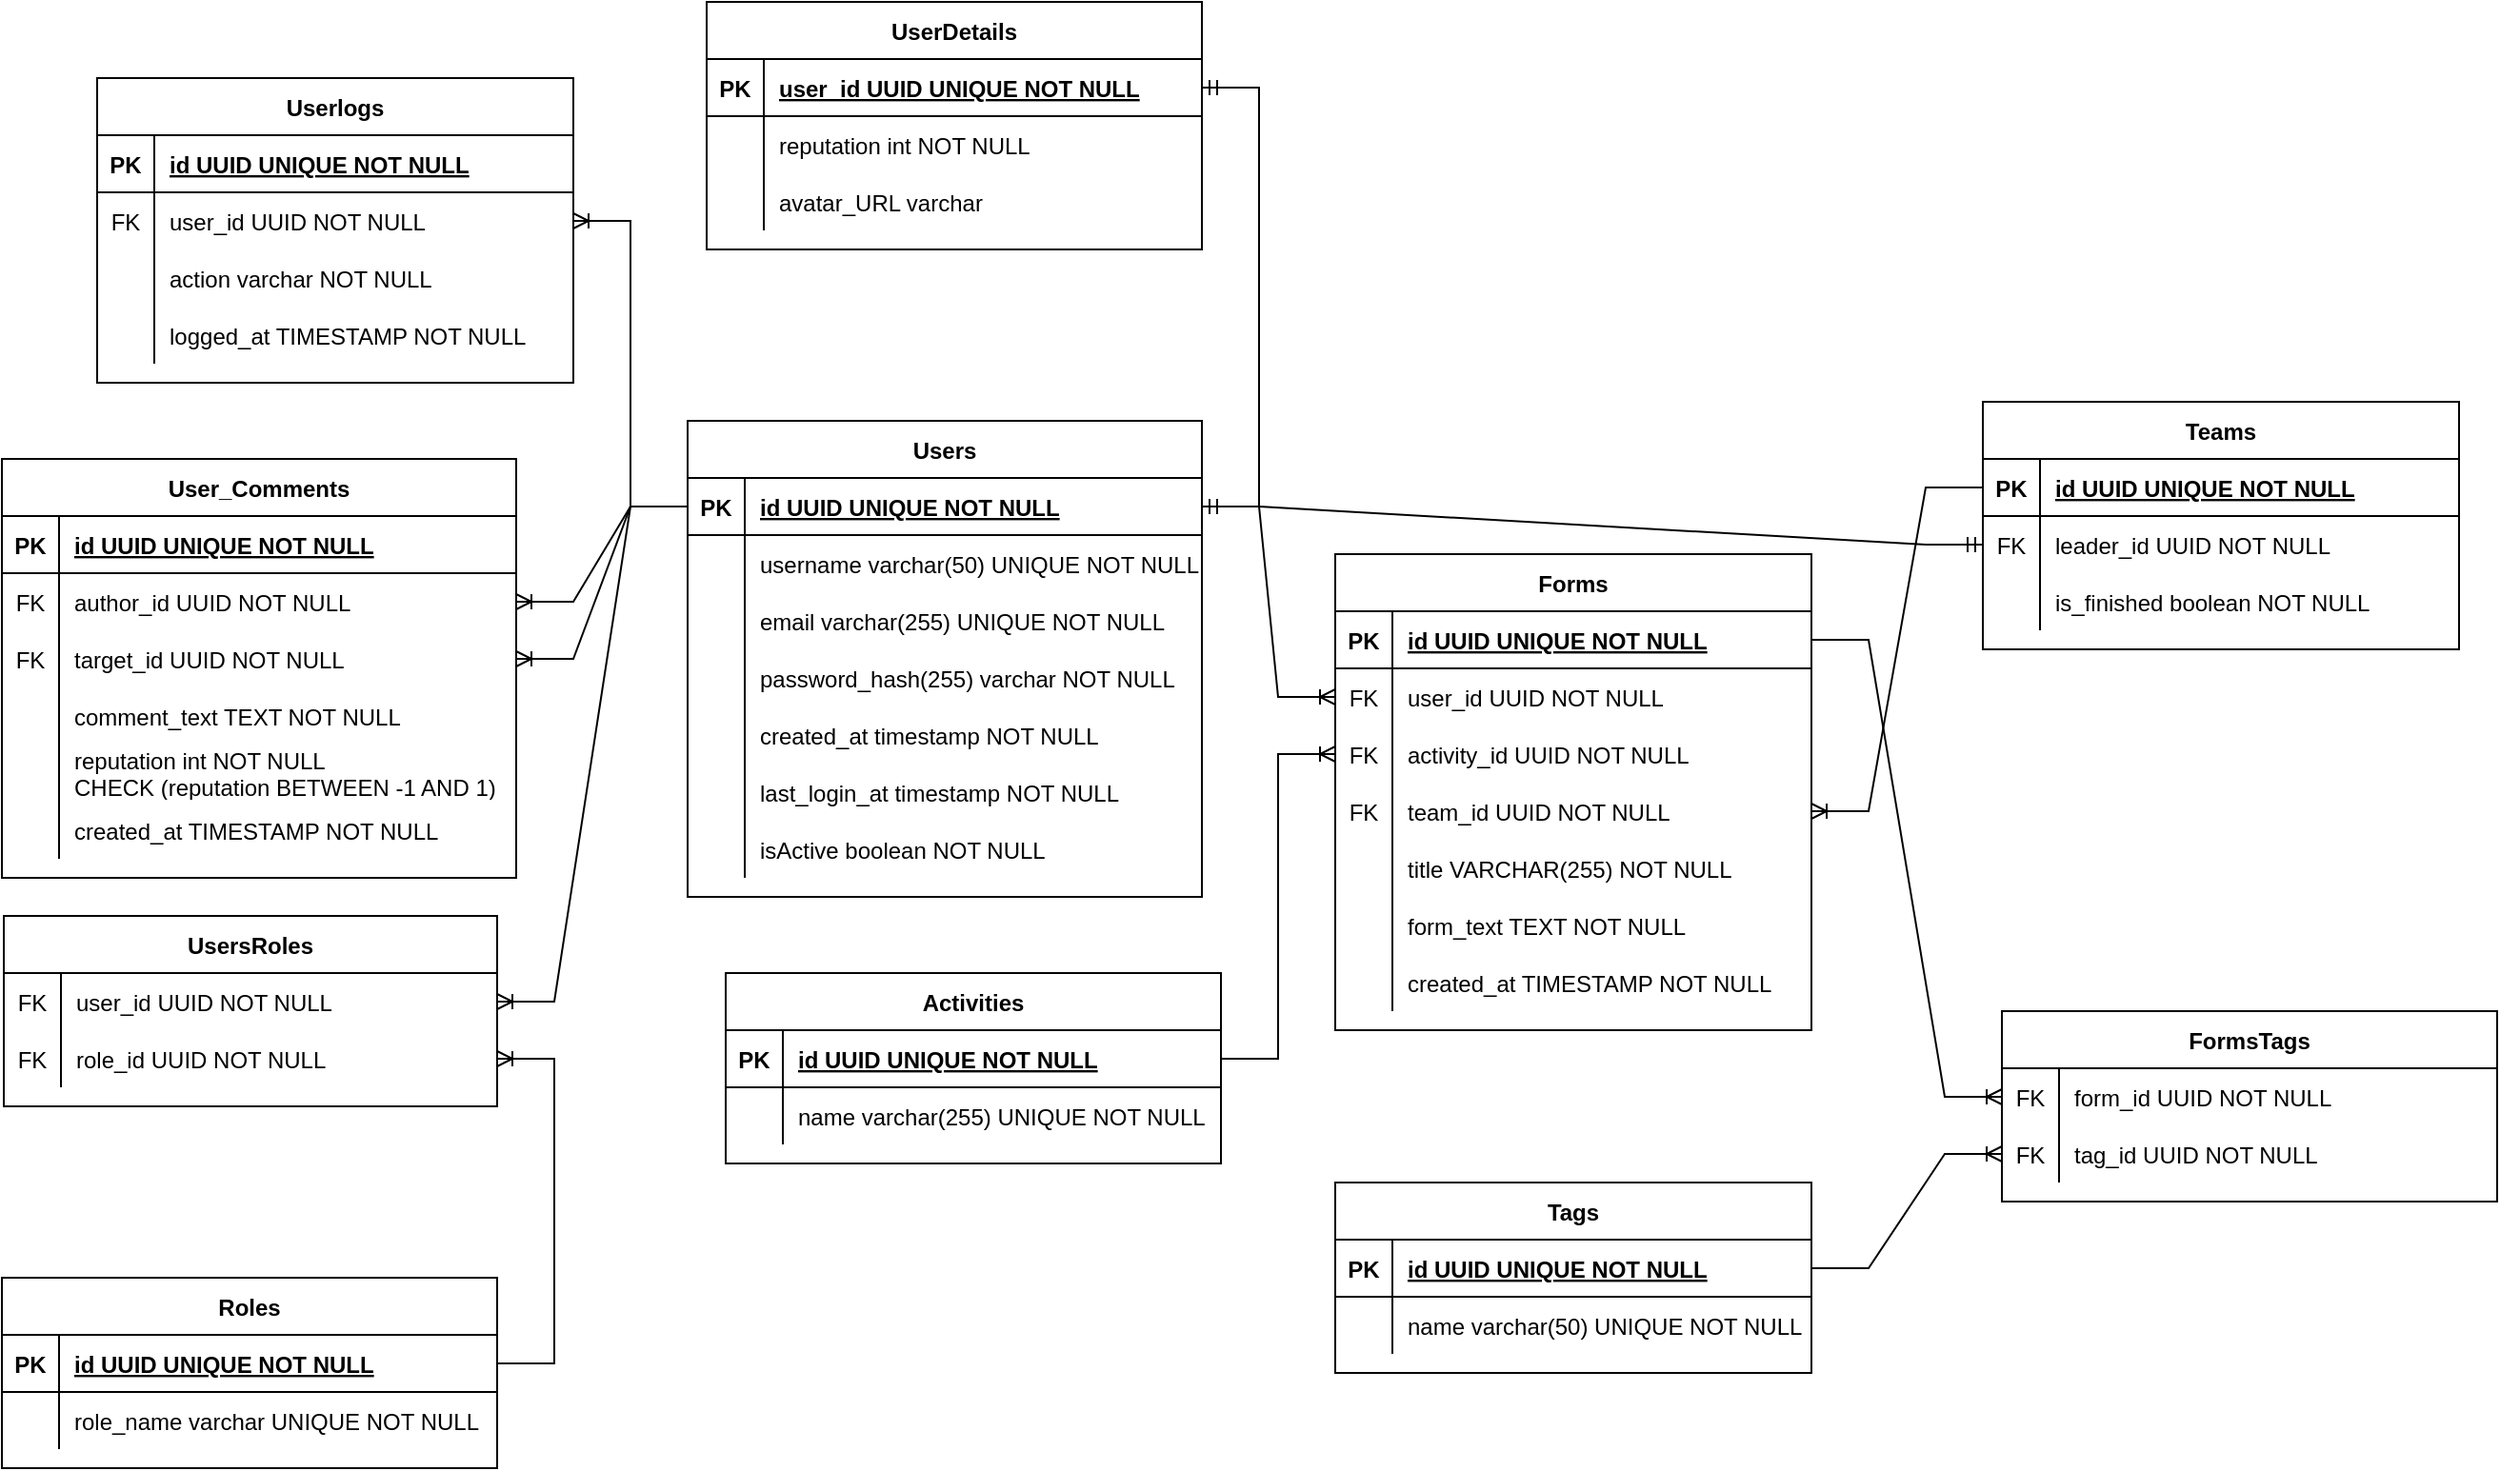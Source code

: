 <mxfile version="27.1.6">
  <diagram id="R2lEEEUBdFMjLlhIrx00" name="Page-1">
    <mxGraphModel dx="1622" dy="1523" grid="1" gridSize="10" guides="1" tooltips="1" connect="1" arrows="1" fold="1" page="1" pageScale="1" pageWidth="850" pageHeight="1100" math="0" shadow="0" extFonts="Permanent Marker^https://fonts.googleapis.com/css?family=Permanent+Marker">
      <root>
        <mxCell id="0" />
        <mxCell id="1" parent="0" />
        <mxCell id="C-vyLk0tnHw3VtMMgP7b-23" value="Users" style="shape=table;startSize=30;container=1;collapsible=1;childLayout=tableLayout;fixedRows=1;rowLines=0;fontStyle=1;align=center;resizeLast=1;" parent="1" vertex="1">
          <mxGeometry x="70" y="10" width="270" height="250" as="geometry" />
        </mxCell>
        <mxCell id="C-vyLk0tnHw3VtMMgP7b-24" value="" style="shape=partialRectangle;collapsible=0;dropTarget=0;pointerEvents=0;fillColor=none;points=[[0,0.5],[1,0.5]];portConstraint=eastwest;top=0;left=0;right=0;bottom=1;" parent="C-vyLk0tnHw3VtMMgP7b-23" vertex="1">
          <mxGeometry y="30" width="270" height="30" as="geometry" />
        </mxCell>
        <mxCell id="C-vyLk0tnHw3VtMMgP7b-25" value="PK" style="shape=partialRectangle;overflow=hidden;connectable=0;fillColor=none;top=0;left=0;bottom=0;right=0;fontStyle=1;" parent="C-vyLk0tnHw3VtMMgP7b-24" vertex="1">
          <mxGeometry width="30" height="30" as="geometry">
            <mxRectangle width="30" height="30" as="alternateBounds" />
          </mxGeometry>
        </mxCell>
        <mxCell id="C-vyLk0tnHw3VtMMgP7b-26" value="id UUID UNIQUE NOT NULL " style="shape=partialRectangle;overflow=hidden;connectable=0;fillColor=none;top=0;left=0;bottom=0;right=0;align=left;spacingLeft=6;fontStyle=5;" parent="C-vyLk0tnHw3VtMMgP7b-24" vertex="1">
          <mxGeometry x="30" width="240" height="30" as="geometry">
            <mxRectangle width="240" height="30" as="alternateBounds" />
          </mxGeometry>
        </mxCell>
        <mxCell id="GYYwmzNFWeajGMYUQnPg-108" value="" style="shape=partialRectangle;collapsible=0;dropTarget=0;pointerEvents=0;fillColor=none;points=[[0,0.5],[1,0.5]];portConstraint=eastwest;top=0;left=0;right=0;bottom=0;" vertex="1" parent="C-vyLk0tnHw3VtMMgP7b-23">
          <mxGeometry y="60" width="270" height="30" as="geometry" />
        </mxCell>
        <mxCell id="GYYwmzNFWeajGMYUQnPg-109" value="" style="shape=partialRectangle;overflow=hidden;connectable=0;fillColor=none;top=0;left=0;bottom=0;right=0;" vertex="1" parent="GYYwmzNFWeajGMYUQnPg-108">
          <mxGeometry width="30" height="30" as="geometry">
            <mxRectangle width="30" height="30" as="alternateBounds" />
          </mxGeometry>
        </mxCell>
        <mxCell id="GYYwmzNFWeajGMYUQnPg-110" value="username varchar(50) UNIQUE NOT NULL" style="shape=partialRectangle;overflow=hidden;connectable=0;fillColor=none;top=0;left=0;bottom=0;right=0;align=left;spacingLeft=6;" vertex="1" parent="GYYwmzNFWeajGMYUQnPg-108">
          <mxGeometry x="30" width="240" height="30" as="geometry">
            <mxRectangle width="240" height="30" as="alternateBounds" />
          </mxGeometry>
        </mxCell>
        <mxCell id="GYYwmzNFWeajGMYUQnPg-222" value="" style="shape=partialRectangle;collapsible=0;dropTarget=0;pointerEvents=0;fillColor=none;points=[[0,0.5],[1,0.5]];portConstraint=eastwest;top=0;left=0;right=0;bottom=0;" vertex="1" parent="C-vyLk0tnHw3VtMMgP7b-23">
          <mxGeometry y="90" width="270" height="30" as="geometry" />
        </mxCell>
        <mxCell id="GYYwmzNFWeajGMYUQnPg-223" value="" style="shape=partialRectangle;overflow=hidden;connectable=0;fillColor=none;top=0;left=0;bottom=0;right=0;" vertex="1" parent="GYYwmzNFWeajGMYUQnPg-222">
          <mxGeometry width="30" height="30" as="geometry">
            <mxRectangle width="30" height="30" as="alternateBounds" />
          </mxGeometry>
        </mxCell>
        <mxCell id="GYYwmzNFWeajGMYUQnPg-224" value="email varchar(255) UNIQUE NOT NULL" style="shape=partialRectangle;overflow=hidden;connectable=0;fillColor=none;top=0;left=0;bottom=0;right=0;align=left;spacingLeft=6;" vertex="1" parent="GYYwmzNFWeajGMYUQnPg-222">
          <mxGeometry x="30" width="240" height="30" as="geometry">
            <mxRectangle width="240" height="30" as="alternateBounds" />
          </mxGeometry>
        </mxCell>
        <mxCell id="GYYwmzNFWeajGMYUQnPg-227" value="" style="shape=partialRectangle;collapsible=0;dropTarget=0;pointerEvents=0;fillColor=none;points=[[0,0.5],[1,0.5]];portConstraint=eastwest;top=0;left=0;right=0;bottom=0;" vertex="1" parent="C-vyLk0tnHw3VtMMgP7b-23">
          <mxGeometry y="120" width="270" height="30" as="geometry" />
        </mxCell>
        <mxCell id="GYYwmzNFWeajGMYUQnPg-228" value="" style="shape=partialRectangle;overflow=hidden;connectable=0;fillColor=none;top=0;left=0;bottom=0;right=0;" vertex="1" parent="GYYwmzNFWeajGMYUQnPg-227">
          <mxGeometry width="30" height="30" as="geometry">
            <mxRectangle width="30" height="30" as="alternateBounds" />
          </mxGeometry>
        </mxCell>
        <mxCell id="GYYwmzNFWeajGMYUQnPg-229" value="password_hash(255) varchar NOT NULL" style="shape=partialRectangle;overflow=hidden;connectable=0;fillColor=none;top=0;left=0;bottom=0;right=0;align=left;spacingLeft=6;" vertex="1" parent="GYYwmzNFWeajGMYUQnPg-227">
          <mxGeometry x="30" width="240" height="30" as="geometry">
            <mxRectangle width="240" height="30" as="alternateBounds" />
          </mxGeometry>
        </mxCell>
        <mxCell id="GYYwmzNFWeajGMYUQnPg-233" value="" style="shape=partialRectangle;collapsible=0;dropTarget=0;pointerEvents=0;fillColor=none;points=[[0,0.5],[1,0.5]];portConstraint=eastwest;top=0;left=0;right=0;bottom=0;" vertex="1" parent="C-vyLk0tnHw3VtMMgP7b-23">
          <mxGeometry y="150" width="270" height="30" as="geometry" />
        </mxCell>
        <mxCell id="GYYwmzNFWeajGMYUQnPg-234" value="" style="shape=partialRectangle;overflow=hidden;connectable=0;fillColor=none;top=0;left=0;bottom=0;right=0;" vertex="1" parent="GYYwmzNFWeajGMYUQnPg-233">
          <mxGeometry width="30" height="30" as="geometry">
            <mxRectangle width="30" height="30" as="alternateBounds" />
          </mxGeometry>
        </mxCell>
        <mxCell id="GYYwmzNFWeajGMYUQnPg-235" value="created_at timestamp NOT NULL" style="shape=partialRectangle;overflow=hidden;connectable=0;fillColor=none;top=0;left=0;bottom=0;right=0;align=left;spacingLeft=6;" vertex="1" parent="GYYwmzNFWeajGMYUQnPg-233">
          <mxGeometry x="30" width="240" height="30" as="geometry">
            <mxRectangle width="240" height="30" as="alternateBounds" />
          </mxGeometry>
        </mxCell>
        <mxCell id="GYYwmzNFWeajGMYUQnPg-252" value="" style="shape=partialRectangle;collapsible=0;dropTarget=0;pointerEvents=0;fillColor=none;points=[[0,0.5],[1,0.5]];portConstraint=eastwest;top=0;left=0;right=0;bottom=0;" vertex="1" parent="C-vyLk0tnHw3VtMMgP7b-23">
          <mxGeometry y="180" width="270" height="30" as="geometry" />
        </mxCell>
        <mxCell id="GYYwmzNFWeajGMYUQnPg-253" value="" style="shape=partialRectangle;overflow=hidden;connectable=0;fillColor=none;top=0;left=0;bottom=0;right=0;" vertex="1" parent="GYYwmzNFWeajGMYUQnPg-252">
          <mxGeometry width="30" height="30" as="geometry">
            <mxRectangle width="30" height="30" as="alternateBounds" />
          </mxGeometry>
        </mxCell>
        <mxCell id="GYYwmzNFWeajGMYUQnPg-254" value="last_login_at timestamp NOT NULL" style="shape=partialRectangle;overflow=hidden;connectable=0;fillColor=none;top=0;left=0;bottom=0;right=0;align=left;spacingLeft=6;" vertex="1" parent="GYYwmzNFWeajGMYUQnPg-252">
          <mxGeometry x="30" width="240" height="30" as="geometry">
            <mxRectangle width="240" height="30" as="alternateBounds" />
          </mxGeometry>
        </mxCell>
        <mxCell id="GYYwmzNFWeajGMYUQnPg-255" value="" style="shape=partialRectangle;collapsible=0;dropTarget=0;pointerEvents=0;fillColor=none;points=[[0,0.5],[1,0.5]];portConstraint=eastwest;top=0;left=0;right=0;bottom=0;" vertex="1" parent="C-vyLk0tnHw3VtMMgP7b-23">
          <mxGeometry y="210" width="270" height="30" as="geometry" />
        </mxCell>
        <mxCell id="GYYwmzNFWeajGMYUQnPg-256" value="" style="shape=partialRectangle;overflow=hidden;connectable=0;fillColor=none;top=0;left=0;bottom=0;right=0;" vertex="1" parent="GYYwmzNFWeajGMYUQnPg-255">
          <mxGeometry width="30" height="30" as="geometry">
            <mxRectangle width="30" height="30" as="alternateBounds" />
          </mxGeometry>
        </mxCell>
        <mxCell id="GYYwmzNFWeajGMYUQnPg-257" value="isActive boolean NOT NULL" style="shape=partialRectangle;overflow=hidden;connectable=0;fillColor=none;top=0;left=0;bottom=0;right=0;align=left;spacingLeft=6;" vertex="1" parent="GYYwmzNFWeajGMYUQnPg-255">
          <mxGeometry x="30" width="240" height="30" as="geometry">
            <mxRectangle width="240" height="30" as="alternateBounds" />
          </mxGeometry>
        </mxCell>
        <mxCell id="IIr18NsPErxC4f-7OmgB-1" value="Roles" style="shape=table;startSize=30;container=1;collapsible=1;childLayout=tableLayout;fixedRows=1;rowLines=0;fontStyle=1;align=center;resizeLast=1;" parent="1" vertex="1">
          <mxGeometry x="-290" y="460" width="260" height="100" as="geometry" />
        </mxCell>
        <mxCell id="IIr18NsPErxC4f-7OmgB-2" value="" style="shape=partialRectangle;collapsible=0;dropTarget=0;pointerEvents=0;fillColor=none;points=[[0,0.5],[1,0.5]];portConstraint=eastwest;top=0;left=0;right=0;bottom=1;" parent="IIr18NsPErxC4f-7OmgB-1" vertex="1">
          <mxGeometry y="30" width="260" height="30" as="geometry" />
        </mxCell>
        <mxCell id="IIr18NsPErxC4f-7OmgB-3" value="PK" style="shape=partialRectangle;overflow=hidden;connectable=0;fillColor=none;top=0;left=0;bottom=0;right=0;fontStyle=1;" parent="IIr18NsPErxC4f-7OmgB-2" vertex="1">
          <mxGeometry width="30" height="30" as="geometry">
            <mxRectangle width="30" height="30" as="alternateBounds" />
          </mxGeometry>
        </mxCell>
        <mxCell id="IIr18NsPErxC4f-7OmgB-4" value="id UUID UNIQUE NOT NULL " style="shape=partialRectangle;overflow=hidden;connectable=0;fillColor=none;top=0;left=0;bottom=0;right=0;align=left;spacingLeft=6;fontStyle=5;" parent="IIr18NsPErxC4f-7OmgB-2" vertex="1">
          <mxGeometry x="30" width="230" height="30" as="geometry">
            <mxRectangle width="230" height="30" as="alternateBounds" />
          </mxGeometry>
        </mxCell>
        <mxCell id="IIr18NsPErxC4f-7OmgB-5" value="" style="shape=partialRectangle;collapsible=0;dropTarget=0;pointerEvents=0;fillColor=none;points=[[0,0.5],[1,0.5]];portConstraint=eastwest;top=0;left=0;right=0;bottom=0;" parent="IIr18NsPErxC4f-7OmgB-1" vertex="1">
          <mxGeometry y="60" width="260" height="30" as="geometry" />
        </mxCell>
        <mxCell id="IIr18NsPErxC4f-7OmgB-6" value="" style="shape=partialRectangle;overflow=hidden;connectable=0;fillColor=none;top=0;left=0;bottom=0;right=0;" parent="IIr18NsPErxC4f-7OmgB-5" vertex="1">
          <mxGeometry width="30" height="30" as="geometry">
            <mxRectangle width="30" height="30" as="alternateBounds" />
          </mxGeometry>
        </mxCell>
        <mxCell id="IIr18NsPErxC4f-7OmgB-7" value="role_name varchar UNIQUE NOT NULL" style="shape=partialRectangle;overflow=hidden;connectable=0;fillColor=none;top=0;left=0;bottom=0;right=0;align=left;spacingLeft=6;" parent="IIr18NsPErxC4f-7OmgB-5" vertex="1">
          <mxGeometry x="30" width="230" height="30" as="geometry">
            <mxRectangle width="230" height="30" as="alternateBounds" />
          </mxGeometry>
        </mxCell>
        <mxCell id="IIr18NsPErxC4f-7OmgB-8" value="Userlogs" style="shape=table;startSize=30;container=1;collapsible=1;childLayout=tableLayout;fixedRows=1;rowLines=0;fontStyle=1;align=center;resizeLast=1;" parent="1" vertex="1">
          <mxGeometry x="-240" y="-170" width="250" height="160" as="geometry" />
        </mxCell>
        <mxCell id="IIr18NsPErxC4f-7OmgB-9" value="" style="shape=partialRectangle;collapsible=0;dropTarget=0;pointerEvents=0;fillColor=none;points=[[0,0.5],[1,0.5]];portConstraint=eastwest;top=0;left=0;right=0;bottom=1;" parent="IIr18NsPErxC4f-7OmgB-8" vertex="1">
          <mxGeometry y="30" width="250" height="30" as="geometry" />
        </mxCell>
        <mxCell id="IIr18NsPErxC4f-7OmgB-10" value="PK" style="shape=partialRectangle;overflow=hidden;connectable=0;fillColor=none;top=0;left=0;bottom=0;right=0;fontStyle=1;" parent="IIr18NsPErxC4f-7OmgB-9" vertex="1">
          <mxGeometry width="30" height="30" as="geometry">
            <mxRectangle width="30" height="30" as="alternateBounds" />
          </mxGeometry>
        </mxCell>
        <mxCell id="IIr18NsPErxC4f-7OmgB-11" value="id UUID UNIQUE NOT NULL " style="shape=partialRectangle;overflow=hidden;connectable=0;fillColor=none;top=0;left=0;bottom=0;right=0;align=left;spacingLeft=6;fontStyle=5;" parent="IIr18NsPErxC4f-7OmgB-9" vertex="1">
          <mxGeometry x="30" width="220" height="30" as="geometry">
            <mxRectangle width="220" height="30" as="alternateBounds" />
          </mxGeometry>
        </mxCell>
        <mxCell id="IIr18NsPErxC4f-7OmgB-12" value="" style="shape=partialRectangle;collapsible=0;dropTarget=0;pointerEvents=0;fillColor=none;points=[[0,0.5],[1,0.5]];portConstraint=eastwest;top=0;left=0;right=0;bottom=0;" parent="IIr18NsPErxC4f-7OmgB-8" vertex="1">
          <mxGeometry y="60" width="250" height="30" as="geometry" />
        </mxCell>
        <mxCell id="IIr18NsPErxC4f-7OmgB-13" value="FK" style="shape=partialRectangle;overflow=hidden;connectable=0;fillColor=none;top=0;left=0;bottom=0;right=0;" parent="IIr18NsPErxC4f-7OmgB-12" vertex="1">
          <mxGeometry width="30" height="30" as="geometry">
            <mxRectangle width="30" height="30" as="alternateBounds" />
          </mxGeometry>
        </mxCell>
        <mxCell id="IIr18NsPErxC4f-7OmgB-14" value="user_id UUID NOT NULL" style="shape=partialRectangle;overflow=hidden;connectable=0;fillColor=none;top=0;left=0;bottom=0;right=0;align=left;spacingLeft=6;" parent="IIr18NsPErxC4f-7OmgB-12" vertex="1">
          <mxGeometry x="30" width="220" height="30" as="geometry">
            <mxRectangle width="220" height="30" as="alternateBounds" />
          </mxGeometry>
        </mxCell>
        <mxCell id="GYYwmzNFWeajGMYUQnPg-1" value="" style="shape=partialRectangle;collapsible=0;dropTarget=0;pointerEvents=0;fillColor=none;points=[[0,0.5],[1,0.5]];portConstraint=eastwest;top=0;left=0;right=0;bottom=0;" vertex="1" parent="IIr18NsPErxC4f-7OmgB-8">
          <mxGeometry y="90" width="250" height="30" as="geometry" />
        </mxCell>
        <mxCell id="GYYwmzNFWeajGMYUQnPg-2" value="" style="shape=partialRectangle;overflow=hidden;connectable=0;fillColor=none;top=0;left=0;bottom=0;right=0;" vertex="1" parent="GYYwmzNFWeajGMYUQnPg-1">
          <mxGeometry width="30" height="30" as="geometry">
            <mxRectangle width="30" height="30" as="alternateBounds" />
          </mxGeometry>
        </mxCell>
        <mxCell id="GYYwmzNFWeajGMYUQnPg-3" value="action varchar NOT NULL" style="shape=partialRectangle;overflow=hidden;connectable=0;fillColor=none;top=0;left=0;bottom=0;right=0;align=left;spacingLeft=6;" vertex="1" parent="GYYwmzNFWeajGMYUQnPg-1">
          <mxGeometry x="30" width="220" height="30" as="geometry">
            <mxRectangle width="220" height="30" as="alternateBounds" />
          </mxGeometry>
        </mxCell>
        <mxCell id="GYYwmzNFWeajGMYUQnPg-4" value="" style="shape=partialRectangle;collapsible=0;dropTarget=0;pointerEvents=0;fillColor=none;points=[[0,0.5],[1,0.5]];portConstraint=eastwest;top=0;left=0;right=0;bottom=0;" vertex="1" parent="IIr18NsPErxC4f-7OmgB-8">
          <mxGeometry y="120" width="250" height="30" as="geometry" />
        </mxCell>
        <mxCell id="GYYwmzNFWeajGMYUQnPg-5" value="" style="shape=partialRectangle;overflow=hidden;connectable=0;fillColor=none;top=0;left=0;bottom=0;right=0;" vertex="1" parent="GYYwmzNFWeajGMYUQnPg-4">
          <mxGeometry width="30" height="30" as="geometry">
            <mxRectangle width="30" height="30" as="alternateBounds" />
          </mxGeometry>
        </mxCell>
        <mxCell id="GYYwmzNFWeajGMYUQnPg-6" value="logged_at TIMESTAMP NOT NULL" style="shape=partialRectangle;overflow=hidden;connectable=0;fillColor=none;top=0;left=0;bottom=0;right=0;align=left;spacingLeft=6;" vertex="1" parent="GYYwmzNFWeajGMYUQnPg-4">
          <mxGeometry x="30" width="220" height="30" as="geometry">
            <mxRectangle width="220" height="30" as="alternateBounds" />
          </mxGeometry>
        </mxCell>
        <mxCell id="IIr18NsPErxC4f-7OmgB-69" value="" style="edgeStyle=entityRelationEdgeStyle;fontSize=12;html=1;endArrow=ERoneToMany;rounded=0;" parent="1" source="C-vyLk0tnHw3VtMMgP7b-24" target="GYYwmzNFWeajGMYUQnPg-136" edge="1">
          <mxGeometry width="100" height="100" relative="1" as="geometry">
            <mxPoint x="70" y="115" as="sourcePoint" />
            <mxPoint x="240" y="130" as="targetPoint" />
            <Array as="points">
              <mxPoint x="-40" y="320" />
            </Array>
          </mxGeometry>
        </mxCell>
        <mxCell id="IIr18NsPErxC4f-7OmgB-73" value="" style="edgeStyle=entityRelationEdgeStyle;fontSize=12;html=1;endArrow=ERoneToMany;rounded=0;entryX=1;entryY=0.5;entryDx=0;entryDy=0;exitX=0;exitY=0.5;exitDx=0;exitDy=0;" parent="1" source="C-vyLk0tnHw3VtMMgP7b-24" target="IIr18NsPErxC4f-7OmgB-12" edge="1">
          <mxGeometry width="100" height="100" relative="1" as="geometry">
            <mxPoint x="-220" y="200" as="sourcePoint" />
            <mxPoint x="-370" y="120" as="targetPoint" />
          </mxGeometry>
        </mxCell>
        <mxCell id="YpUKiNOdYCQKimpkJrQx-1" value="Activities" style="shape=table;startSize=30;container=1;collapsible=1;childLayout=tableLayout;fixedRows=1;rowLines=0;fontStyle=1;align=center;resizeLast=1;" parent="1" vertex="1">
          <mxGeometry x="90" y="300" width="260" height="100" as="geometry" />
        </mxCell>
        <mxCell id="YpUKiNOdYCQKimpkJrQx-2" value="" style="shape=partialRectangle;collapsible=0;dropTarget=0;pointerEvents=0;fillColor=none;points=[[0,0.5],[1,0.5]];portConstraint=eastwest;top=0;left=0;right=0;bottom=1;" parent="YpUKiNOdYCQKimpkJrQx-1" vertex="1">
          <mxGeometry y="30" width="260" height="30" as="geometry" />
        </mxCell>
        <mxCell id="YpUKiNOdYCQKimpkJrQx-3" value="PK" style="shape=partialRectangle;overflow=hidden;connectable=0;fillColor=none;top=0;left=0;bottom=0;right=0;fontStyle=1;" parent="YpUKiNOdYCQKimpkJrQx-2" vertex="1">
          <mxGeometry width="30" height="30" as="geometry">
            <mxRectangle width="30" height="30" as="alternateBounds" />
          </mxGeometry>
        </mxCell>
        <mxCell id="YpUKiNOdYCQKimpkJrQx-4" value="id UUID UNIQUE NOT NULL " style="shape=partialRectangle;overflow=hidden;connectable=0;fillColor=none;top=0;left=0;bottom=0;right=0;align=left;spacingLeft=6;fontStyle=5;" parent="YpUKiNOdYCQKimpkJrQx-2" vertex="1">
          <mxGeometry x="30" width="230" height="30" as="geometry">
            <mxRectangle width="230" height="30" as="alternateBounds" />
          </mxGeometry>
        </mxCell>
        <mxCell id="YpUKiNOdYCQKimpkJrQx-5" value="" style="shape=partialRectangle;collapsible=0;dropTarget=0;pointerEvents=0;fillColor=none;points=[[0,0.5],[1,0.5]];portConstraint=eastwest;top=0;left=0;right=0;bottom=0;" parent="YpUKiNOdYCQKimpkJrQx-1" vertex="1">
          <mxGeometry y="60" width="260" height="30" as="geometry" />
        </mxCell>
        <mxCell id="YpUKiNOdYCQKimpkJrQx-6" value="" style="shape=partialRectangle;overflow=hidden;connectable=0;fillColor=none;top=0;left=0;bottom=0;right=0;" parent="YpUKiNOdYCQKimpkJrQx-5" vertex="1">
          <mxGeometry width="30" height="30" as="geometry">
            <mxRectangle width="30" height="30" as="alternateBounds" />
          </mxGeometry>
        </mxCell>
        <mxCell id="YpUKiNOdYCQKimpkJrQx-7" value="name varchar(255) UNIQUE NOT NULL" style="shape=partialRectangle;overflow=hidden;connectable=0;fillColor=none;top=0;left=0;bottom=0;right=0;align=left;spacingLeft=6;" parent="YpUKiNOdYCQKimpkJrQx-5" vertex="1">
          <mxGeometry x="30" width="230" height="30" as="geometry">
            <mxRectangle width="230" height="30" as="alternateBounds" />
          </mxGeometry>
        </mxCell>
        <mxCell id="YpUKiNOdYCQKimpkJrQx-8" value="Forms" style="shape=table;startSize=30;container=1;collapsible=1;childLayout=tableLayout;fixedRows=1;rowLines=0;fontStyle=1;align=center;resizeLast=1;" parent="1" vertex="1">
          <mxGeometry x="410" y="80" width="250" height="250" as="geometry" />
        </mxCell>
        <mxCell id="YpUKiNOdYCQKimpkJrQx-9" value="" style="shape=partialRectangle;collapsible=0;dropTarget=0;pointerEvents=0;fillColor=none;points=[[0,0.5],[1,0.5]];portConstraint=eastwest;top=0;left=0;right=0;bottom=1;" parent="YpUKiNOdYCQKimpkJrQx-8" vertex="1">
          <mxGeometry y="30" width="250" height="30" as="geometry" />
        </mxCell>
        <mxCell id="YpUKiNOdYCQKimpkJrQx-10" value="PK" style="shape=partialRectangle;overflow=hidden;connectable=0;fillColor=none;top=0;left=0;bottom=0;right=0;fontStyle=1;" parent="YpUKiNOdYCQKimpkJrQx-9" vertex="1">
          <mxGeometry width="30" height="30" as="geometry">
            <mxRectangle width="30" height="30" as="alternateBounds" />
          </mxGeometry>
        </mxCell>
        <mxCell id="YpUKiNOdYCQKimpkJrQx-11" value="id UUID UNIQUE NOT NULL " style="shape=partialRectangle;overflow=hidden;connectable=0;fillColor=none;top=0;left=0;bottom=0;right=0;align=left;spacingLeft=6;fontStyle=5;" parent="YpUKiNOdYCQKimpkJrQx-9" vertex="1">
          <mxGeometry x="30" width="220" height="30" as="geometry">
            <mxRectangle width="220" height="30" as="alternateBounds" />
          </mxGeometry>
        </mxCell>
        <mxCell id="YpUKiNOdYCQKimpkJrQx-12" value="" style="shape=partialRectangle;collapsible=0;dropTarget=0;pointerEvents=0;fillColor=none;points=[[0,0.5],[1,0.5]];portConstraint=eastwest;top=0;left=0;right=0;bottom=0;" parent="YpUKiNOdYCQKimpkJrQx-8" vertex="1">
          <mxGeometry y="60" width="250" height="30" as="geometry" />
        </mxCell>
        <mxCell id="YpUKiNOdYCQKimpkJrQx-13" value="FK" style="shape=partialRectangle;overflow=hidden;connectable=0;fillColor=none;top=0;left=0;bottom=0;right=0;" parent="YpUKiNOdYCQKimpkJrQx-12" vertex="1">
          <mxGeometry width="30" height="30" as="geometry">
            <mxRectangle width="30" height="30" as="alternateBounds" />
          </mxGeometry>
        </mxCell>
        <mxCell id="YpUKiNOdYCQKimpkJrQx-14" value="user_id UUID NOT NULL" style="shape=partialRectangle;overflow=hidden;connectable=0;fillColor=none;top=0;left=0;bottom=0;right=0;align=left;spacingLeft=6;" parent="YpUKiNOdYCQKimpkJrQx-12" vertex="1">
          <mxGeometry x="30" width="220" height="30" as="geometry">
            <mxRectangle width="220" height="30" as="alternateBounds" />
          </mxGeometry>
        </mxCell>
        <mxCell id="YpUKiNOdYCQKimpkJrQx-16" value="" style="shape=partialRectangle;collapsible=0;dropTarget=0;pointerEvents=0;fillColor=none;points=[[0,0.5],[1,0.5]];portConstraint=eastwest;top=0;left=0;right=0;bottom=0;" parent="YpUKiNOdYCQKimpkJrQx-8" vertex="1">
          <mxGeometry y="90" width="250" height="30" as="geometry" />
        </mxCell>
        <mxCell id="YpUKiNOdYCQKimpkJrQx-17" value="FK" style="shape=partialRectangle;overflow=hidden;connectable=0;fillColor=none;top=0;left=0;bottom=0;right=0;" parent="YpUKiNOdYCQKimpkJrQx-16" vertex="1">
          <mxGeometry width="30" height="30" as="geometry">
            <mxRectangle width="30" height="30" as="alternateBounds" />
          </mxGeometry>
        </mxCell>
        <mxCell id="YpUKiNOdYCQKimpkJrQx-18" value="activity_id UUID NOT NULL" style="shape=partialRectangle;overflow=hidden;connectable=0;fillColor=none;top=0;left=0;bottom=0;right=0;align=left;spacingLeft=6;" parent="YpUKiNOdYCQKimpkJrQx-16" vertex="1">
          <mxGeometry x="30" width="220" height="30" as="geometry">
            <mxRectangle width="220" height="30" as="alternateBounds" />
          </mxGeometry>
        </mxCell>
        <mxCell id="YpUKiNOdYCQKimpkJrQx-170" value="" style="shape=partialRectangle;collapsible=0;dropTarget=0;pointerEvents=0;fillColor=none;points=[[0,0.5],[1,0.5]];portConstraint=eastwest;top=0;left=0;right=0;bottom=0;" parent="YpUKiNOdYCQKimpkJrQx-8" vertex="1">
          <mxGeometry y="120" width="250" height="30" as="geometry" />
        </mxCell>
        <mxCell id="YpUKiNOdYCQKimpkJrQx-171" value="FK" style="shape=partialRectangle;overflow=hidden;connectable=0;fillColor=none;top=0;left=0;bottom=0;right=0;" parent="YpUKiNOdYCQKimpkJrQx-170" vertex="1">
          <mxGeometry width="30" height="30" as="geometry">
            <mxRectangle width="30" height="30" as="alternateBounds" />
          </mxGeometry>
        </mxCell>
        <mxCell id="YpUKiNOdYCQKimpkJrQx-172" value="team_id UUID NOT NULL" style="shape=partialRectangle;overflow=hidden;connectable=0;fillColor=none;top=0;left=0;bottom=0;right=0;align=left;spacingLeft=6;" parent="YpUKiNOdYCQKimpkJrQx-170" vertex="1">
          <mxGeometry x="30" width="220" height="30" as="geometry">
            <mxRectangle width="220" height="30" as="alternateBounds" />
          </mxGeometry>
        </mxCell>
        <mxCell id="GYYwmzNFWeajGMYUQnPg-147" value="" style="shape=partialRectangle;collapsible=0;dropTarget=0;pointerEvents=0;fillColor=none;points=[[0,0.5],[1,0.5]];portConstraint=eastwest;top=0;left=0;right=0;bottom=0;" vertex="1" parent="YpUKiNOdYCQKimpkJrQx-8">
          <mxGeometry y="150" width="250" height="30" as="geometry" />
        </mxCell>
        <mxCell id="GYYwmzNFWeajGMYUQnPg-148" value="" style="shape=partialRectangle;overflow=hidden;connectable=0;fillColor=none;top=0;left=0;bottom=0;right=0;" vertex="1" parent="GYYwmzNFWeajGMYUQnPg-147">
          <mxGeometry width="30" height="30" as="geometry">
            <mxRectangle width="30" height="30" as="alternateBounds" />
          </mxGeometry>
        </mxCell>
        <mxCell id="GYYwmzNFWeajGMYUQnPg-149" value="title VARCHAR(255) NOT NULL" style="shape=partialRectangle;overflow=hidden;connectable=0;fillColor=none;top=0;left=0;bottom=0;right=0;align=left;spacingLeft=6;" vertex="1" parent="GYYwmzNFWeajGMYUQnPg-147">
          <mxGeometry x="30" width="220" height="30" as="geometry">
            <mxRectangle width="220" height="30" as="alternateBounds" />
          </mxGeometry>
        </mxCell>
        <mxCell id="GYYwmzNFWeajGMYUQnPg-264" value="" style="shape=partialRectangle;collapsible=0;dropTarget=0;pointerEvents=0;fillColor=none;points=[[0,0.5],[1,0.5]];portConstraint=eastwest;top=0;left=0;right=0;bottom=0;" vertex="1" parent="YpUKiNOdYCQKimpkJrQx-8">
          <mxGeometry y="180" width="250" height="30" as="geometry" />
        </mxCell>
        <mxCell id="GYYwmzNFWeajGMYUQnPg-265" value="" style="shape=partialRectangle;overflow=hidden;connectable=0;fillColor=none;top=0;left=0;bottom=0;right=0;" vertex="1" parent="GYYwmzNFWeajGMYUQnPg-264">
          <mxGeometry width="30" height="30" as="geometry">
            <mxRectangle width="30" height="30" as="alternateBounds" />
          </mxGeometry>
        </mxCell>
        <mxCell id="GYYwmzNFWeajGMYUQnPg-266" value="form_text TEXT NOT NULL" style="shape=partialRectangle;overflow=hidden;connectable=0;fillColor=none;top=0;left=0;bottom=0;right=0;align=left;spacingLeft=6;" vertex="1" parent="GYYwmzNFWeajGMYUQnPg-264">
          <mxGeometry x="30" width="220" height="30" as="geometry">
            <mxRectangle width="220" height="30" as="alternateBounds" />
          </mxGeometry>
        </mxCell>
        <mxCell id="GYYwmzNFWeajGMYUQnPg-305" value="" style="shape=partialRectangle;collapsible=0;dropTarget=0;pointerEvents=0;fillColor=none;points=[[0,0.5],[1,0.5]];portConstraint=eastwest;top=0;left=0;right=0;bottom=0;" vertex="1" parent="YpUKiNOdYCQKimpkJrQx-8">
          <mxGeometry y="210" width="250" height="30" as="geometry" />
        </mxCell>
        <mxCell id="GYYwmzNFWeajGMYUQnPg-306" value="" style="shape=partialRectangle;overflow=hidden;connectable=0;fillColor=none;top=0;left=0;bottom=0;right=0;" vertex="1" parent="GYYwmzNFWeajGMYUQnPg-305">
          <mxGeometry width="30" height="30" as="geometry">
            <mxRectangle width="30" height="30" as="alternateBounds" />
          </mxGeometry>
        </mxCell>
        <mxCell id="GYYwmzNFWeajGMYUQnPg-307" value="created_at TIMESTAMP NOT NULL" style="shape=partialRectangle;overflow=hidden;connectable=0;fillColor=none;top=0;left=0;bottom=0;right=0;align=left;spacingLeft=6;" vertex="1" parent="GYYwmzNFWeajGMYUQnPg-305">
          <mxGeometry x="30" width="220" height="30" as="geometry">
            <mxRectangle width="220" height="30" as="alternateBounds" />
          </mxGeometry>
        </mxCell>
        <mxCell id="YpUKiNOdYCQKimpkJrQx-15" value="" style="edgeStyle=entityRelationEdgeStyle;fontSize=12;html=1;endArrow=ERoneToMany;rounded=0;exitX=1;exitY=0.5;exitDx=0;exitDy=0;" parent="1" source="C-vyLk0tnHw3VtMMgP7b-24" target="YpUKiNOdYCQKimpkJrQx-12" edge="1">
          <mxGeometry width="100" height="100" relative="1" as="geometry">
            <mxPoint x="390" y="300" as="sourcePoint" />
            <mxPoint x="490" y="200" as="targetPoint" />
          </mxGeometry>
        </mxCell>
        <mxCell id="YpUKiNOdYCQKimpkJrQx-19" value="" style="edgeStyle=entityRelationEdgeStyle;fontSize=12;html=1;endArrow=ERoneToMany;rounded=0;movable=1;resizable=1;rotatable=1;deletable=1;editable=1;locked=0;connectable=1;jumpStyle=none;shadow=0;" parent="1" source="YpUKiNOdYCQKimpkJrQx-2" target="YpUKiNOdYCQKimpkJrQx-16" edge="1">
          <mxGeometry width="100" height="100" relative="1" as="geometry">
            <mxPoint x="370" y="140" as="sourcePoint" />
            <mxPoint x="460" y="195" as="targetPoint" />
          </mxGeometry>
        </mxCell>
        <mxCell id="YpUKiNOdYCQKimpkJrQx-20" value="Tags" style="shape=table;startSize=30;container=1;collapsible=1;childLayout=tableLayout;fixedRows=1;rowLines=0;fontStyle=1;align=center;resizeLast=1;" parent="1" vertex="1">
          <mxGeometry x="410" y="410" width="250" height="100" as="geometry" />
        </mxCell>
        <mxCell id="YpUKiNOdYCQKimpkJrQx-21" value="" style="shape=partialRectangle;collapsible=0;dropTarget=0;pointerEvents=0;fillColor=none;points=[[0,0.5],[1,0.5]];portConstraint=eastwest;top=0;left=0;right=0;bottom=1;" parent="YpUKiNOdYCQKimpkJrQx-20" vertex="1">
          <mxGeometry y="30" width="250" height="30" as="geometry" />
        </mxCell>
        <mxCell id="YpUKiNOdYCQKimpkJrQx-22" value="PK" style="shape=partialRectangle;overflow=hidden;connectable=0;fillColor=none;top=0;left=0;bottom=0;right=0;fontStyle=1;" parent="YpUKiNOdYCQKimpkJrQx-21" vertex="1">
          <mxGeometry width="30" height="30" as="geometry">
            <mxRectangle width="30" height="30" as="alternateBounds" />
          </mxGeometry>
        </mxCell>
        <mxCell id="YpUKiNOdYCQKimpkJrQx-23" value="id UUID UNIQUE NOT NULL " style="shape=partialRectangle;overflow=hidden;connectable=0;fillColor=none;top=0;left=0;bottom=0;right=0;align=left;spacingLeft=6;fontStyle=5;" parent="YpUKiNOdYCQKimpkJrQx-21" vertex="1">
          <mxGeometry x="30" width="220" height="30" as="geometry">
            <mxRectangle width="220" height="30" as="alternateBounds" />
          </mxGeometry>
        </mxCell>
        <mxCell id="YpUKiNOdYCQKimpkJrQx-24" value="" style="shape=partialRectangle;collapsible=0;dropTarget=0;pointerEvents=0;fillColor=none;points=[[0,0.5],[1,0.5]];portConstraint=eastwest;top=0;left=0;right=0;bottom=0;" parent="YpUKiNOdYCQKimpkJrQx-20" vertex="1">
          <mxGeometry y="60" width="250" height="30" as="geometry" />
        </mxCell>
        <mxCell id="YpUKiNOdYCQKimpkJrQx-25" value="" style="shape=partialRectangle;overflow=hidden;connectable=0;fillColor=none;top=0;left=0;bottom=0;right=0;" parent="YpUKiNOdYCQKimpkJrQx-24" vertex="1">
          <mxGeometry width="30" height="30" as="geometry">
            <mxRectangle width="30" height="30" as="alternateBounds" />
          </mxGeometry>
        </mxCell>
        <mxCell id="YpUKiNOdYCQKimpkJrQx-26" value="name varchar(50) UNIQUE NOT NULL" style="shape=partialRectangle;overflow=hidden;connectable=0;fillColor=none;top=0;left=0;bottom=0;right=0;align=left;spacingLeft=6;" parent="YpUKiNOdYCQKimpkJrQx-24" vertex="1">
          <mxGeometry x="30" width="220" height="30" as="geometry">
            <mxRectangle width="220" height="30" as="alternateBounds" />
          </mxGeometry>
        </mxCell>
        <mxCell id="YpUKiNOdYCQKimpkJrQx-56" value="FormsTags" style="shape=table;startSize=30;container=1;collapsible=1;childLayout=tableLayout;fixedRows=1;rowLines=0;fontStyle=1;align=center;resizeLast=1;" parent="1" vertex="1">
          <mxGeometry x="760" y="320" width="260" height="100" as="geometry" />
        </mxCell>
        <mxCell id="YpUKiNOdYCQKimpkJrQx-60" value="" style="shape=partialRectangle;collapsible=0;dropTarget=0;pointerEvents=0;fillColor=none;points=[[0,0.5],[1,0.5]];portConstraint=eastwest;top=0;left=0;right=0;bottom=0;" parent="YpUKiNOdYCQKimpkJrQx-56" vertex="1">
          <mxGeometry y="30" width="260" height="30" as="geometry" />
        </mxCell>
        <mxCell id="YpUKiNOdYCQKimpkJrQx-61" value="FK" style="shape=partialRectangle;overflow=hidden;connectable=0;fillColor=none;top=0;left=0;bottom=0;right=0;" parent="YpUKiNOdYCQKimpkJrQx-60" vertex="1">
          <mxGeometry width="30" height="30" as="geometry">
            <mxRectangle width="30" height="30" as="alternateBounds" />
          </mxGeometry>
        </mxCell>
        <mxCell id="YpUKiNOdYCQKimpkJrQx-62" value="form_id UUID NOT NULL" style="shape=partialRectangle;overflow=hidden;connectable=0;fillColor=none;top=0;left=0;bottom=0;right=0;align=left;spacingLeft=6;" parent="YpUKiNOdYCQKimpkJrQx-60" vertex="1">
          <mxGeometry x="30" width="230" height="30" as="geometry">
            <mxRectangle width="230" height="30" as="alternateBounds" />
          </mxGeometry>
        </mxCell>
        <mxCell id="YpUKiNOdYCQKimpkJrQx-63" value="" style="shape=partialRectangle;collapsible=0;dropTarget=0;pointerEvents=0;fillColor=none;points=[[0,0.5],[1,0.5]];portConstraint=eastwest;top=0;left=0;right=0;bottom=0;" parent="YpUKiNOdYCQKimpkJrQx-56" vertex="1">
          <mxGeometry y="60" width="260" height="30" as="geometry" />
        </mxCell>
        <mxCell id="YpUKiNOdYCQKimpkJrQx-64" value="FK" style="shape=partialRectangle;overflow=hidden;connectable=0;fillColor=none;top=0;left=0;bottom=0;right=0;" parent="YpUKiNOdYCQKimpkJrQx-63" vertex="1">
          <mxGeometry width="30" height="30" as="geometry">
            <mxRectangle width="30" height="30" as="alternateBounds" />
          </mxGeometry>
        </mxCell>
        <mxCell id="YpUKiNOdYCQKimpkJrQx-65" value="tag_id UUID NOT NULL" style="shape=partialRectangle;overflow=hidden;connectable=0;fillColor=none;top=0;left=0;bottom=0;right=0;align=left;spacingLeft=6;" parent="YpUKiNOdYCQKimpkJrQx-63" vertex="1">
          <mxGeometry x="30" width="230" height="30" as="geometry">
            <mxRectangle width="230" height="30" as="alternateBounds" />
          </mxGeometry>
        </mxCell>
        <mxCell id="YpUKiNOdYCQKimpkJrQx-66" value="" style="edgeStyle=entityRelationEdgeStyle;fontSize=12;html=1;endArrow=ERoneToMany;rounded=0;entryX=0;entryY=0.5;entryDx=0;entryDy=0;" parent="1" source="YpUKiNOdYCQKimpkJrQx-21" target="YpUKiNOdYCQKimpkJrQx-63" edge="1">
          <mxGeometry width="100" height="100" relative="1" as="geometry">
            <mxPoint x="400" y="500" as="sourcePoint" />
            <mxPoint x="470" y="450" as="targetPoint" />
          </mxGeometry>
        </mxCell>
        <mxCell id="YpUKiNOdYCQKimpkJrQx-67" value="" style="edgeStyle=entityRelationEdgeStyle;fontSize=12;html=1;endArrow=ERoneToMany;rounded=0;exitX=1;exitY=0.5;exitDx=0;exitDy=0;" parent="1" source="YpUKiNOdYCQKimpkJrQx-9" target="YpUKiNOdYCQKimpkJrQx-60" edge="1">
          <mxGeometry width="100" height="100" relative="1" as="geometry">
            <mxPoint x="580" y="455" as="sourcePoint" />
            <mxPoint x="1010" y="430" as="targetPoint" />
          </mxGeometry>
        </mxCell>
        <mxCell id="YpUKiNOdYCQKimpkJrQx-68" value="User_Comments" style="shape=table;startSize=30;container=1;collapsible=1;childLayout=tableLayout;fixedRows=1;rowLines=0;fontStyle=1;align=center;resizeLast=1;" parent="1" vertex="1">
          <mxGeometry x="-290" y="30" width="270" height="220" as="geometry" />
        </mxCell>
        <mxCell id="YpUKiNOdYCQKimpkJrQx-69" value="" style="shape=partialRectangle;collapsible=0;dropTarget=0;pointerEvents=0;fillColor=none;points=[[0,0.5],[1,0.5]];portConstraint=eastwest;top=0;left=0;right=0;bottom=1;" parent="YpUKiNOdYCQKimpkJrQx-68" vertex="1">
          <mxGeometry y="30" width="270" height="30" as="geometry" />
        </mxCell>
        <mxCell id="YpUKiNOdYCQKimpkJrQx-70" value="PK" style="shape=partialRectangle;overflow=hidden;connectable=0;fillColor=none;top=0;left=0;bottom=0;right=0;fontStyle=1;" parent="YpUKiNOdYCQKimpkJrQx-69" vertex="1">
          <mxGeometry width="30" height="30" as="geometry">
            <mxRectangle width="30" height="30" as="alternateBounds" />
          </mxGeometry>
        </mxCell>
        <mxCell id="YpUKiNOdYCQKimpkJrQx-71" value="id UUID UNIQUE NOT NULL " style="shape=partialRectangle;overflow=hidden;connectable=0;fillColor=none;top=0;left=0;bottom=0;right=0;align=left;spacingLeft=6;fontStyle=5;" parent="YpUKiNOdYCQKimpkJrQx-69" vertex="1">
          <mxGeometry x="30" width="240" height="30" as="geometry">
            <mxRectangle width="240" height="30" as="alternateBounds" />
          </mxGeometry>
        </mxCell>
        <mxCell id="YpUKiNOdYCQKimpkJrQx-72" value="" style="shape=partialRectangle;collapsible=0;dropTarget=0;pointerEvents=0;fillColor=none;points=[[0,0.5],[1,0.5]];portConstraint=eastwest;top=0;left=0;right=0;bottom=0;" parent="YpUKiNOdYCQKimpkJrQx-68" vertex="1">
          <mxGeometry y="60" width="270" height="30" as="geometry" />
        </mxCell>
        <mxCell id="YpUKiNOdYCQKimpkJrQx-73" value="FK" style="shape=partialRectangle;overflow=hidden;connectable=0;fillColor=none;top=0;left=0;bottom=0;right=0;" parent="YpUKiNOdYCQKimpkJrQx-72" vertex="1">
          <mxGeometry width="30" height="30" as="geometry">
            <mxRectangle width="30" height="30" as="alternateBounds" />
          </mxGeometry>
        </mxCell>
        <mxCell id="YpUKiNOdYCQKimpkJrQx-74" value="author_id UUID NOT NULL" style="shape=partialRectangle;overflow=hidden;connectable=0;fillColor=none;top=0;left=0;bottom=0;right=0;align=left;spacingLeft=6;" parent="YpUKiNOdYCQKimpkJrQx-72" vertex="1">
          <mxGeometry x="30" width="240" height="30" as="geometry">
            <mxRectangle width="240" height="30" as="alternateBounds" />
          </mxGeometry>
        </mxCell>
        <mxCell id="YpUKiNOdYCQKimpkJrQx-89" value="" style="shape=partialRectangle;collapsible=0;dropTarget=0;pointerEvents=0;fillColor=none;points=[[0,0.5],[1,0.5]];portConstraint=eastwest;top=0;left=0;right=0;bottom=0;" parent="YpUKiNOdYCQKimpkJrQx-68" vertex="1">
          <mxGeometry y="90" width="270" height="30" as="geometry" />
        </mxCell>
        <mxCell id="YpUKiNOdYCQKimpkJrQx-90" value="FK" style="shape=partialRectangle;overflow=hidden;connectable=0;fillColor=none;top=0;left=0;bottom=0;right=0;" parent="YpUKiNOdYCQKimpkJrQx-89" vertex="1">
          <mxGeometry width="30" height="30" as="geometry">
            <mxRectangle width="30" height="30" as="alternateBounds" />
          </mxGeometry>
        </mxCell>
        <mxCell id="YpUKiNOdYCQKimpkJrQx-91" value="target_id UUID NOT NULL" style="shape=partialRectangle;overflow=hidden;connectable=0;fillColor=none;top=0;left=0;bottom=0;right=0;align=left;spacingLeft=6;" parent="YpUKiNOdYCQKimpkJrQx-89" vertex="1">
          <mxGeometry x="30" width="240" height="30" as="geometry">
            <mxRectangle width="240" height="30" as="alternateBounds" />
          </mxGeometry>
        </mxCell>
        <mxCell id="GYYwmzNFWeajGMYUQnPg-7" value="" style="shape=partialRectangle;collapsible=0;dropTarget=0;pointerEvents=0;fillColor=none;points=[[0,0.5],[1,0.5]];portConstraint=eastwest;top=0;left=0;right=0;bottom=0;" vertex="1" parent="YpUKiNOdYCQKimpkJrQx-68">
          <mxGeometry y="120" width="270" height="30" as="geometry" />
        </mxCell>
        <mxCell id="GYYwmzNFWeajGMYUQnPg-8" value="" style="shape=partialRectangle;overflow=hidden;connectable=0;fillColor=none;top=0;left=0;bottom=0;right=0;" vertex="1" parent="GYYwmzNFWeajGMYUQnPg-7">
          <mxGeometry width="30" height="30" as="geometry">
            <mxRectangle width="30" height="30" as="alternateBounds" />
          </mxGeometry>
        </mxCell>
        <mxCell id="GYYwmzNFWeajGMYUQnPg-9" value="comment_text TEXT NOT NULL" style="shape=partialRectangle;overflow=hidden;connectable=0;fillColor=none;top=0;left=0;bottom=0;right=0;align=left;spacingLeft=6;" vertex="1" parent="GYYwmzNFWeajGMYUQnPg-7">
          <mxGeometry x="30" width="240" height="30" as="geometry">
            <mxRectangle width="240" height="30" as="alternateBounds" />
          </mxGeometry>
        </mxCell>
        <mxCell id="GYYwmzNFWeajGMYUQnPg-49" value="" style="shape=partialRectangle;collapsible=0;dropTarget=0;pointerEvents=0;fillColor=none;points=[[0,0.5],[1,0.5]];portConstraint=eastwest;top=0;left=0;right=0;bottom=0;" vertex="1" parent="YpUKiNOdYCQKimpkJrQx-68">
          <mxGeometry y="150" width="270" height="30" as="geometry" />
        </mxCell>
        <mxCell id="GYYwmzNFWeajGMYUQnPg-50" value="" style="shape=partialRectangle;overflow=hidden;connectable=0;fillColor=none;top=0;left=0;bottom=0;right=0;" vertex="1" parent="GYYwmzNFWeajGMYUQnPg-49">
          <mxGeometry width="30" height="30" as="geometry">
            <mxRectangle width="30" height="30" as="alternateBounds" />
          </mxGeometry>
        </mxCell>
        <mxCell id="GYYwmzNFWeajGMYUQnPg-51" value="reputation int NOT NULL&#xa;CHECK (reputation BETWEEN -1 AND 1)" style="shape=partialRectangle;overflow=hidden;connectable=0;fillColor=none;top=0;left=0;bottom=0;right=0;align=left;spacingLeft=6;" vertex="1" parent="GYYwmzNFWeajGMYUQnPg-49">
          <mxGeometry x="30" width="240" height="30" as="geometry">
            <mxRectangle width="240" height="30" as="alternateBounds" />
          </mxGeometry>
        </mxCell>
        <mxCell id="GYYwmzNFWeajGMYUQnPg-261" value="" style="shape=partialRectangle;collapsible=0;dropTarget=0;pointerEvents=0;fillColor=none;points=[[0,0.5],[1,0.5]];portConstraint=eastwest;top=0;left=0;right=0;bottom=0;" vertex="1" parent="YpUKiNOdYCQKimpkJrQx-68">
          <mxGeometry y="180" width="270" height="30" as="geometry" />
        </mxCell>
        <mxCell id="GYYwmzNFWeajGMYUQnPg-262" value="" style="shape=partialRectangle;overflow=hidden;connectable=0;fillColor=none;top=0;left=0;bottom=0;right=0;" vertex="1" parent="GYYwmzNFWeajGMYUQnPg-261">
          <mxGeometry width="30" height="30" as="geometry">
            <mxRectangle width="30" height="30" as="alternateBounds" />
          </mxGeometry>
        </mxCell>
        <mxCell id="GYYwmzNFWeajGMYUQnPg-263" value="created_at TIMESTAMP NOT NULL" style="shape=partialRectangle;overflow=hidden;connectable=0;fillColor=none;top=0;left=0;bottom=0;right=0;align=left;spacingLeft=6;" vertex="1" parent="GYYwmzNFWeajGMYUQnPg-261">
          <mxGeometry x="30" width="240" height="30" as="geometry">
            <mxRectangle width="240" height="30" as="alternateBounds" />
          </mxGeometry>
        </mxCell>
        <mxCell id="YpUKiNOdYCQKimpkJrQx-92" value="Teams" style="shape=table;startSize=30;container=1;collapsible=1;childLayout=tableLayout;fixedRows=1;rowLines=0;fontStyle=1;align=center;resizeLast=1;" parent="1" vertex="1">
          <mxGeometry x="750" width="250" height="130" as="geometry" />
        </mxCell>
        <mxCell id="YpUKiNOdYCQKimpkJrQx-93" value="" style="shape=partialRectangle;collapsible=0;dropTarget=0;pointerEvents=0;fillColor=none;points=[[0,0.5],[1,0.5]];portConstraint=eastwest;top=0;left=0;right=0;bottom=1;" parent="YpUKiNOdYCQKimpkJrQx-92" vertex="1">
          <mxGeometry y="30" width="250" height="30" as="geometry" />
        </mxCell>
        <mxCell id="YpUKiNOdYCQKimpkJrQx-94" value="PK" style="shape=partialRectangle;overflow=hidden;connectable=0;fillColor=none;top=0;left=0;bottom=0;right=0;fontStyle=1;" parent="YpUKiNOdYCQKimpkJrQx-93" vertex="1">
          <mxGeometry width="30" height="30" as="geometry">
            <mxRectangle width="30" height="30" as="alternateBounds" />
          </mxGeometry>
        </mxCell>
        <mxCell id="YpUKiNOdYCQKimpkJrQx-95" value="id UUID UNIQUE NOT NULL " style="shape=partialRectangle;overflow=hidden;connectable=0;fillColor=none;top=0;left=0;bottom=0;right=0;align=left;spacingLeft=6;fontStyle=5;" parent="YpUKiNOdYCQKimpkJrQx-93" vertex="1">
          <mxGeometry x="30" width="220" height="30" as="geometry">
            <mxRectangle width="220" height="30" as="alternateBounds" />
          </mxGeometry>
        </mxCell>
        <mxCell id="YpUKiNOdYCQKimpkJrQx-96" value="" style="shape=partialRectangle;collapsible=0;dropTarget=0;pointerEvents=0;fillColor=none;points=[[0,0.5],[1,0.5]];portConstraint=eastwest;top=0;left=0;right=0;bottom=0;" parent="YpUKiNOdYCQKimpkJrQx-92" vertex="1">
          <mxGeometry y="60" width="250" height="30" as="geometry" />
        </mxCell>
        <mxCell id="YpUKiNOdYCQKimpkJrQx-97" value="FK" style="shape=partialRectangle;overflow=hidden;connectable=0;fillColor=none;top=0;left=0;bottom=0;right=0;" parent="YpUKiNOdYCQKimpkJrQx-96" vertex="1">
          <mxGeometry width="30" height="30" as="geometry">
            <mxRectangle width="30" height="30" as="alternateBounds" />
          </mxGeometry>
        </mxCell>
        <mxCell id="YpUKiNOdYCQKimpkJrQx-98" value="leader_id UUID NOT NULL" style="shape=partialRectangle;overflow=hidden;connectable=0;fillColor=none;top=0;left=0;bottom=0;right=0;align=left;spacingLeft=6;" parent="YpUKiNOdYCQKimpkJrQx-96" vertex="1">
          <mxGeometry x="30" width="220" height="30" as="geometry">
            <mxRectangle width="220" height="30" as="alternateBounds" />
          </mxGeometry>
        </mxCell>
        <mxCell id="GYYwmzNFWeajGMYUQnPg-144" value="" style="shape=partialRectangle;collapsible=0;dropTarget=0;pointerEvents=0;fillColor=none;points=[[0,0.5],[1,0.5]];portConstraint=eastwest;top=0;left=0;right=0;bottom=0;" vertex="1" parent="YpUKiNOdYCQKimpkJrQx-92">
          <mxGeometry y="90" width="250" height="30" as="geometry" />
        </mxCell>
        <mxCell id="GYYwmzNFWeajGMYUQnPg-145" value="" style="shape=partialRectangle;overflow=hidden;connectable=0;fillColor=none;top=0;left=0;bottom=0;right=0;" vertex="1" parent="GYYwmzNFWeajGMYUQnPg-144">
          <mxGeometry width="30" height="30" as="geometry">
            <mxRectangle width="30" height="30" as="alternateBounds" />
          </mxGeometry>
        </mxCell>
        <mxCell id="GYYwmzNFWeajGMYUQnPg-146" value="is_finished boolean NOT NULL" style="shape=partialRectangle;overflow=hidden;connectable=0;fillColor=none;top=0;left=0;bottom=0;right=0;align=left;spacingLeft=6;" vertex="1" parent="GYYwmzNFWeajGMYUQnPg-144">
          <mxGeometry x="30" width="220" height="30" as="geometry">
            <mxRectangle width="220" height="30" as="alternateBounds" />
          </mxGeometry>
        </mxCell>
        <mxCell id="YpUKiNOdYCQKimpkJrQx-116" value="" style="edgeStyle=entityRelationEdgeStyle;fontSize=12;html=1;endArrow=ERoneToMany;rounded=0;exitX=0;exitY=0.5;exitDx=0;exitDy=0;entryX=1;entryY=0.5;entryDx=0;entryDy=0;" parent="1" source="C-vyLk0tnHw3VtMMgP7b-24" target="YpUKiNOdYCQKimpkJrQx-72" edge="1">
          <mxGeometry width="100" height="100" relative="1" as="geometry">
            <mxPoint x="50" y="220" as="sourcePoint" />
            <mxPoint x="150" y="120" as="targetPoint" />
          </mxGeometry>
        </mxCell>
        <mxCell id="YpUKiNOdYCQKimpkJrQx-119" value="" style="edgeStyle=entityRelationEdgeStyle;fontSize=12;html=1;endArrow=ERoneToMany;rounded=0;exitX=0;exitY=0.5;exitDx=0;exitDy=0;" parent="1" source="C-vyLk0tnHw3VtMMgP7b-24" target="YpUKiNOdYCQKimpkJrQx-89" edge="1">
          <mxGeometry width="100" height="100" relative="1" as="geometry">
            <mxPoint x="100" y="190" as="sourcePoint" />
            <mxPoint x="30" y="345" as="targetPoint" />
          </mxGeometry>
        </mxCell>
        <mxCell id="YpUKiNOdYCQKimpkJrQx-114" value="" style="edgeStyle=entityRelationEdgeStyle;fontSize=12;html=1;endArrow=ERoneToMany;rounded=0;exitX=0;exitY=0.5;exitDx=0;exitDy=0;entryX=1;entryY=0.5;entryDx=0;entryDy=0;" parent="1" source="YpUKiNOdYCQKimpkJrQx-93" target="YpUKiNOdYCQKimpkJrQx-170" edge="1">
          <mxGeometry width="100" height="100" relative="1" as="geometry">
            <mxPoint x="100" y="225" as="sourcePoint" />
            <mxPoint x="870" y="-35" as="targetPoint" />
          </mxGeometry>
        </mxCell>
        <mxCell id="GYYwmzNFWeajGMYUQnPg-52" value="UserDetails" style="shape=table;startSize=30;container=1;collapsible=1;childLayout=tableLayout;fixedRows=1;rowLines=0;fontStyle=1;align=center;resizeLast=1;" vertex="1" parent="1">
          <mxGeometry x="80" y="-210" width="260" height="130" as="geometry" />
        </mxCell>
        <mxCell id="GYYwmzNFWeajGMYUQnPg-53" value="" style="shape=partialRectangle;collapsible=0;dropTarget=0;pointerEvents=0;fillColor=none;points=[[0,0.5],[1,0.5]];portConstraint=eastwest;top=0;left=0;right=0;bottom=1;" vertex="1" parent="GYYwmzNFWeajGMYUQnPg-52">
          <mxGeometry y="30" width="260" height="30" as="geometry" />
        </mxCell>
        <mxCell id="GYYwmzNFWeajGMYUQnPg-54" value="PK" style="shape=partialRectangle;overflow=hidden;connectable=0;fillColor=none;top=0;left=0;bottom=0;right=0;fontStyle=1;" vertex="1" parent="GYYwmzNFWeajGMYUQnPg-53">
          <mxGeometry width="30" height="30" as="geometry">
            <mxRectangle width="30" height="30" as="alternateBounds" />
          </mxGeometry>
        </mxCell>
        <mxCell id="GYYwmzNFWeajGMYUQnPg-55" value="user_id UUID UNIQUE NOT NULL " style="shape=partialRectangle;overflow=hidden;connectable=0;fillColor=none;top=0;left=0;bottom=0;right=0;align=left;spacingLeft=6;fontStyle=5;" vertex="1" parent="GYYwmzNFWeajGMYUQnPg-53">
          <mxGeometry x="30" width="230" height="30" as="geometry">
            <mxRectangle width="230" height="30" as="alternateBounds" />
          </mxGeometry>
        </mxCell>
        <mxCell id="GYYwmzNFWeajGMYUQnPg-230" value="" style="shape=partialRectangle;collapsible=0;dropTarget=0;pointerEvents=0;fillColor=none;points=[[0,0.5],[1,0.5]];portConstraint=eastwest;top=0;left=0;right=0;bottom=0;" vertex="1" parent="GYYwmzNFWeajGMYUQnPg-52">
          <mxGeometry y="60" width="260" height="30" as="geometry" />
        </mxCell>
        <mxCell id="GYYwmzNFWeajGMYUQnPg-231" value="" style="shape=partialRectangle;overflow=hidden;connectable=0;fillColor=none;top=0;left=0;bottom=0;right=0;" vertex="1" parent="GYYwmzNFWeajGMYUQnPg-230">
          <mxGeometry width="30" height="30" as="geometry">
            <mxRectangle width="30" height="30" as="alternateBounds" />
          </mxGeometry>
        </mxCell>
        <mxCell id="GYYwmzNFWeajGMYUQnPg-232" value="reputation int NOT NULL" style="shape=partialRectangle;overflow=hidden;connectable=0;fillColor=none;top=0;left=0;bottom=0;right=0;align=left;spacingLeft=6;" vertex="1" parent="GYYwmzNFWeajGMYUQnPg-230">
          <mxGeometry x="30" width="230" height="30" as="geometry">
            <mxRectangle width="230" height="30" as="alternateBounds" />
          </mxGeometry>
        </mxCell>
        <mxCell id="GYYwmzNFWeajGMYUQnPg-258" value="" style="shape=partialRectangle;collapsible=0;dropTarget=0;pointerEvents=0;fillColor=none;points=[[0,0.5],[1,0.5]];portConstraint=eastwest;top=0;left=0;right=0;bottom=0;" vertex="1" parent="GYYwmzNFWeajGMYUQnPg-52">
          <mxGeometry y="90" width="260" height="30" as="geometry" />
        </mxCell>
        <mxCell id="GYYwmzNFWeajGMYUQnPg-259" value="" style="shape=partialRectangle;overflow=hidden;connectable=0;fillColor=none;top=0;left=0;bottom=0;right=0;" vertex="1" parent="GYYwmzNFWeajGMYUQnPg-258">
          <mxGeometry width="30" height="30" as="geometry">
            <mxRectangle width="30" height="30" as="alternateBounds" />
          </mxGeometry>
        </mxCell>
        <mxCell id="GYYwmzNFWeajGMYUQnPg-260" value="avatar_URL varchar" style="shape=partialRectangle;overflow=hidden;connectable=0;fillColor=none;top=0;left=0;bottom=0;right=0;align=left;spacingLeft=6;" vertex="1" parent="GYYwmzNFWeajGMYUQnPg-258">
          <mxGeometry x="30" width="230" height="30" as="geometry">
            <mxRectangle width="230" height="30" as="alternateBounds" />
          </mxGeometry>
        </mxCell>
        <mxCell id="GYYwmzNFWeajGMYUQnPg-97" value="" style="edgeStyle=entityRelationEdgeStyle;fontSize=12;html=1;endArrow=ERmandOne;startArrow=ERmandOne;rounded=0;exitX=1;exitY=0.5;exitDx=0;exitDy=0;" edge="1" parent="1" source="C-vyLk0tnHw3VtMMgP7b-24" target="GYYwmzNFWeajGMYUQnPg-53">
          <mxGeometry width="100" height="100" relative="1" as="geometry">
            <mxPoint x="320" y="85" as="sourcePoint" />
            <mxPoint x="330" y="-115" as="targetPoint" />
          </mxGeometry>
        </mxCell>
        <mxCell id="GYYwmzNFWeajGMYUQnPg-132" value="UsersRoles" style="shape=table;startSize=30;container=1;collapsible=1;childLayout=tableLayout;fixedRows=1;rowLines=0;fontStyle=1;align=center;resizeLast=1;" vertex="1" parent="1">
          <mxGeometry x="-289" y="270" width="259" height="100" as="geometry" />
        </mxCell>
        <mxCell id="GYYwmzNFWeajGMYUQnPg-136" value="" style="shape=partialRectangle;collapsible=0;dropTarget=0;pointerEvents=0;fillColor=none;points=[[0,0.5],[1,0.5]];portConstraint=eastwest;top=0;left=0;right=0;bottom=0;" vertex="1" parent="GYYwmzNFWeajGMYUQnPg-132">
          <mxGeometry y="30" width="259" height="30" as="geometry" />
        </mxCell>
        <mxCell id="GYYwmzNFWeajGMYUQnPg-137" value="FK" style="shape=partialRectangle;overflow=hidden;connectable=0;fillColor=none;top=0;left=0;bottom=0;right=0;" vertex="1" parent="GYYwmzNFWeajGMYUQnPg-136">
          <mxGeometry width="30" height="30" as="geometry">
            <mxRectangle width="30" height="30" as="alternateBounds" />
          </mxGeometry>
        </mxCell>
        <mxCell id="GYYwmzNFWeajGMYUQnPg-138" value="user_id UUID NOT NULL" style="shape=partialRectangle;overflow=hidden;connectable=0;fillColor=none;top=0;left=0;bottom=0;right=0;align=left;spacingLeft=6;" vertex="1" parent="GYYwmzNFWeajGMYUQnPg-136">
          <mxGeometry x="30" width="229" height="30" as="geometry">
            <mxRectangle width="229" height="30" as="alternateBounds" />
          </mxGeometry>
        </mxCell>
        <mxCell id="GYYwmzNFWeajGMYUQnPg-139" value="" style="shape=partialRectangle;collapsible=0;dropTarget=0;pointerEvents=0;fillColor=none;points=[[0,0.5],[1,0.5]];portConstraint=eastwest;top=0;left=0;right=0;bottom=0;" vertex="1" parent="GYYwmzNFWeajGMYUQnPg-132">
          <mxGeometry y="60" width="259" height="30" as="geometry" />
        </mxCell>
        <mxCell id="GYYwmzNFWeajGMYUQnPg-140" value="FK" style="shape=partialRectangle;overflow=hidden;connectable=0;fillColor=none;top=0;left=0;bottom=0;right=0;" vertex="1" parent="GYYwmzNFWeajGMYUQnPg-139">
          <mxGeometry width="30" height="30" as="geometry">
            <mxRectangle width="30" height="30" as="alternateBounds" />
          </mxGeometry>
        </mxCell>
        <mxCell id="GYYwmzNFWeajGMYUQnPg-141" value="role_id UUID NOT NULL" style="shape=partialRectangle;overflow=hidden;connectable=0;fillColor=none;top=0;left=0;bottom=0;right=0;align=left;spacingLeft=6;" vertex="1" parent="GYYwmzNFWeajGMYUQnPg-139">
          <mxGeometry x="30" width="229" height="30" as="geometry">
            <mxRectangle width="229" height="30" as="alternateBounds" />
          </mxGeometry>
        </mxCell>
        <mxCell id="GYYwmzNFWeajGMYUQnPg-142" value="" style="edgeStyle=entityRelationEdgeStyle;fontSize=12;html=1;endArrow=ERoneToMany;rounded=0;" edge="1" parent="1" source="IIr18NsPErxC4f-7OmgB-2" target="GYYwmzNFWeajGMYUQnPg-139">
          <mxGeometry width="100" height="100" relative="1" as="geometry">
            <mxPoint x="-370" y="420" as="sourcePoint" />
            <mxPoint x="-480" y="650" as="targetPoint" />
            <Array as="points">
              <mxPoint x="-480" y="625" />
            </Array>
          </mxGeometry>
        </mxCell>
        <mxCell id="GYYwmzNFWeajGMYUQnPg-218" value="" style="edgeStyle=entityRelationEdgeStyle;fontSize=12;html=1;endArrow=ERmandOne;startArrow=ERmandOne;rounded=0;" edge="1" parent="1" source="C-vyLk0tnHw3VtMMgP7b-24" target="YpUKiNOdYCQKimpkJrQx-96">
          <mxGeometry width="100" height="100" relative="1" as="geometry">
            <mxPoint x="470" y="260" as="sourcePoint" />
            <mxPoint x="570" y="160" as="targetPoint" />
          </mxGeometry>
        </mxCell>
      </root>
    </mxGraphModel>
  </diagram>
</mxfile>
